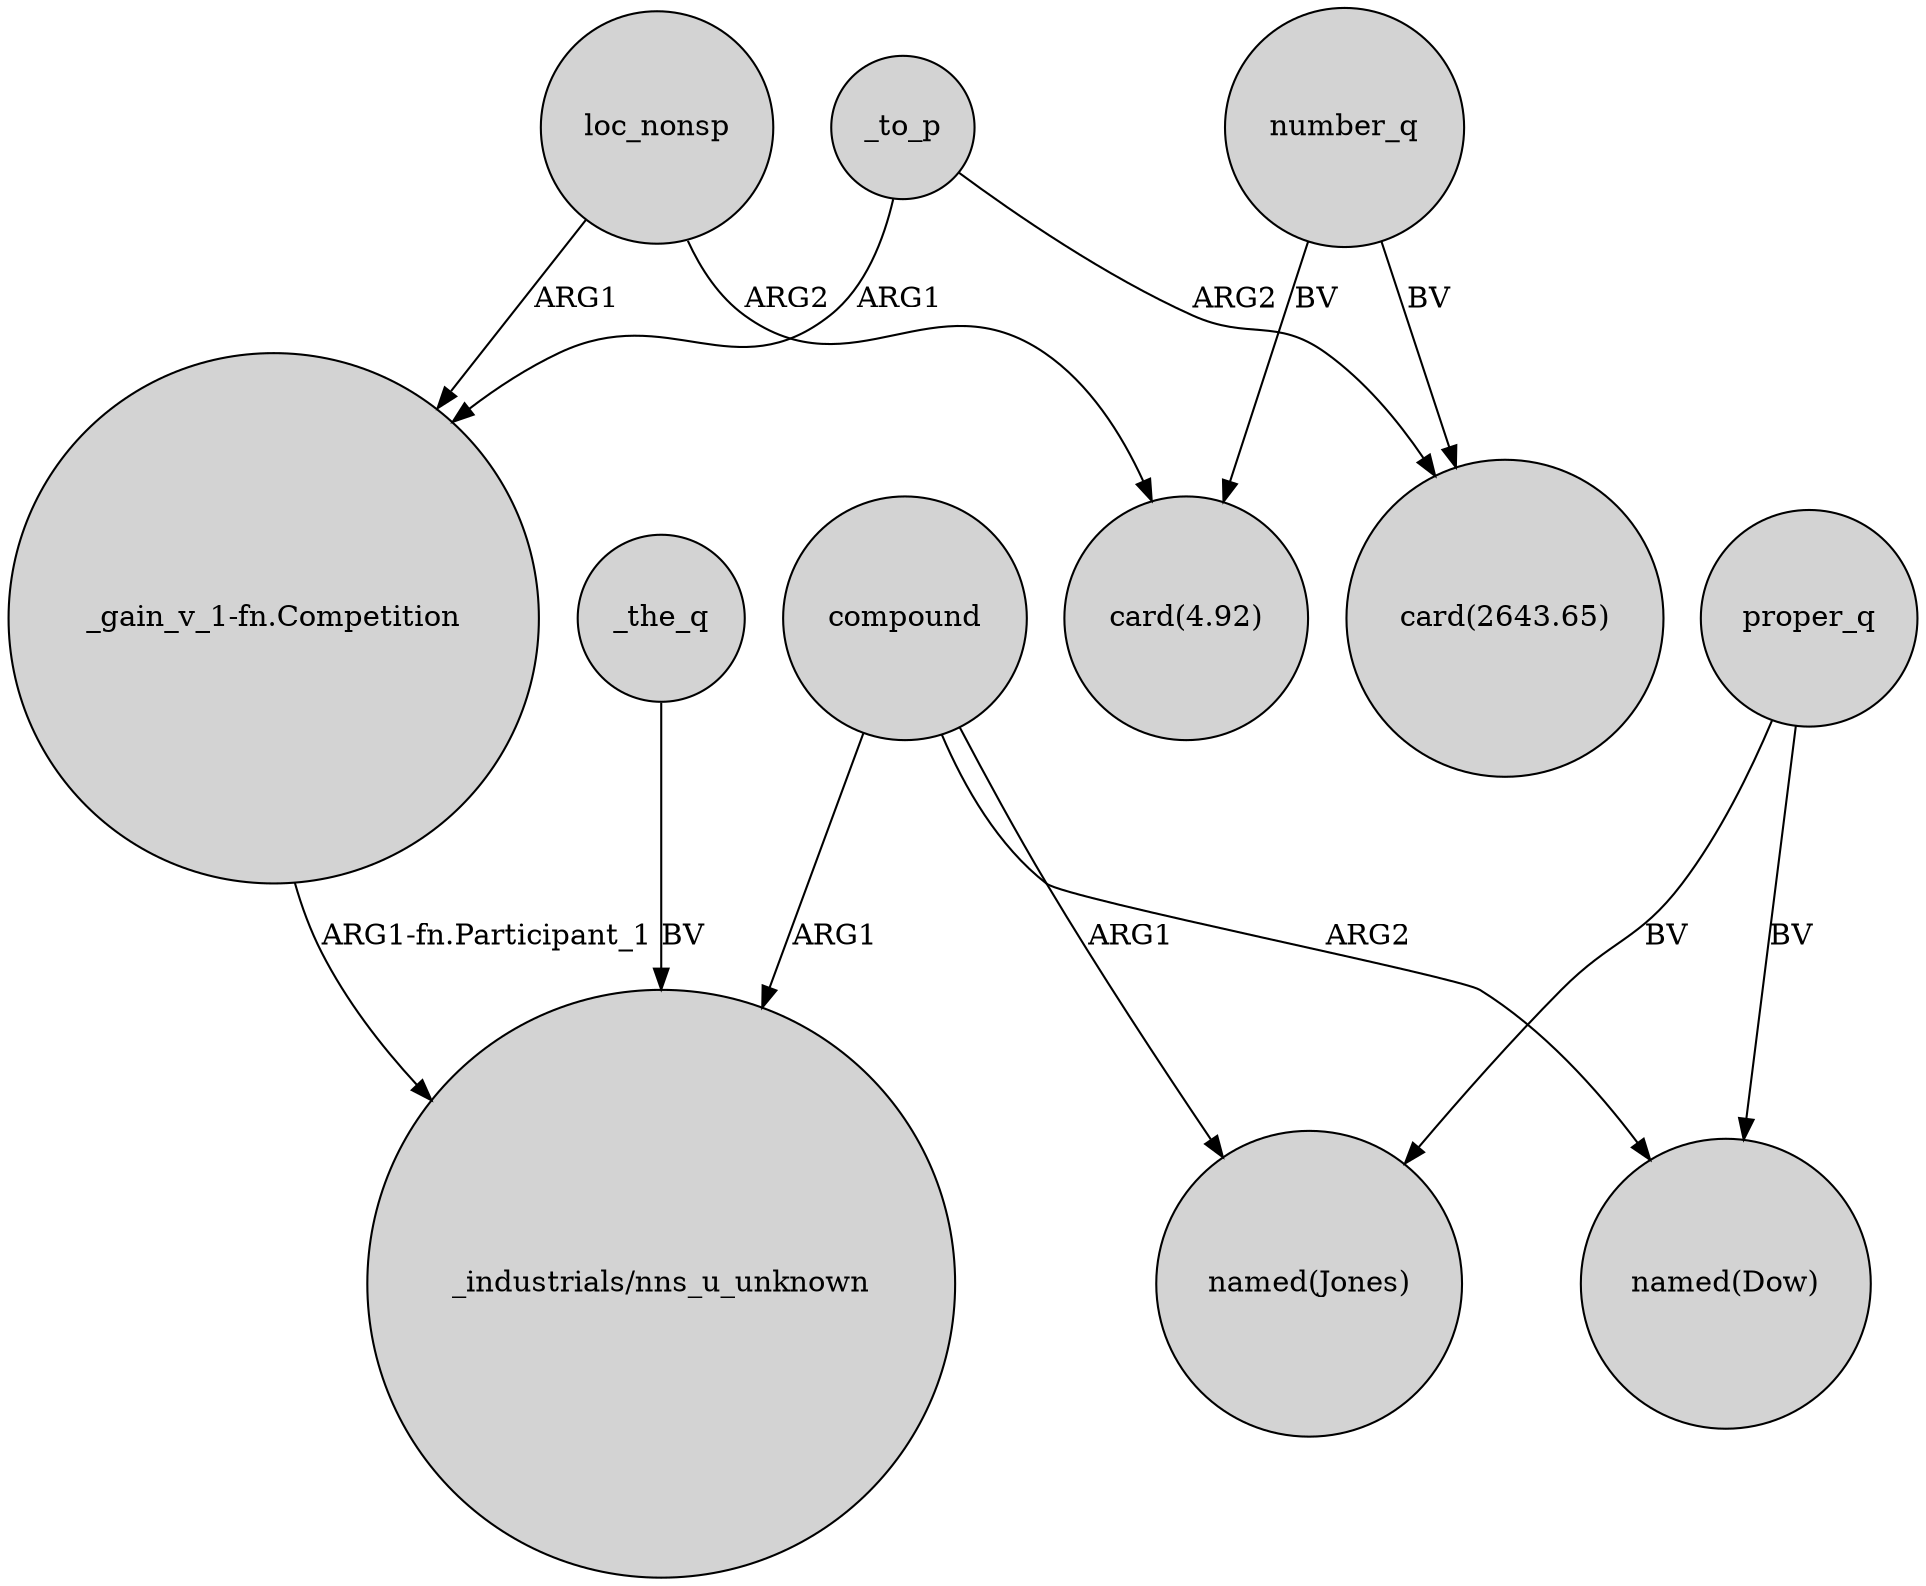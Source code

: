 digraph {
	node [shape=circle style=filled]
	_the_q -> "_industrials/nns_u_unknown" [label=BV]
	_to_p -> "_gain_v_1-fn.Competition" [label=ARG1]
	_to_p -> "card(2643.65)" [label=ARG2]
	compound -> "named(Jones)" [label=ARG1]
	"_gain_v_1-fn.Competition" -> "_industrials/nns_u_unknown" [label="ARG1-fn.Participant_1"]
	proper_q -> "named(Jones)" [label=BV]
	number_q -> "card(4.92)" [label=BV]
	proper_q -> "named(Dow)" [label=BV]
	compound -> "_industrials/nns_u_unknown" [label=ARG1]
	number_q -> "card(2643.65)" [label=BV]
	compound -> "named(Dow)" [label=ARG2]
	loc_nonsp -> "_gain_v_1-fn.Competition" [label=ARG1]
	loc_nonsp -> "card(4.92)" [label=ARG2]
}
